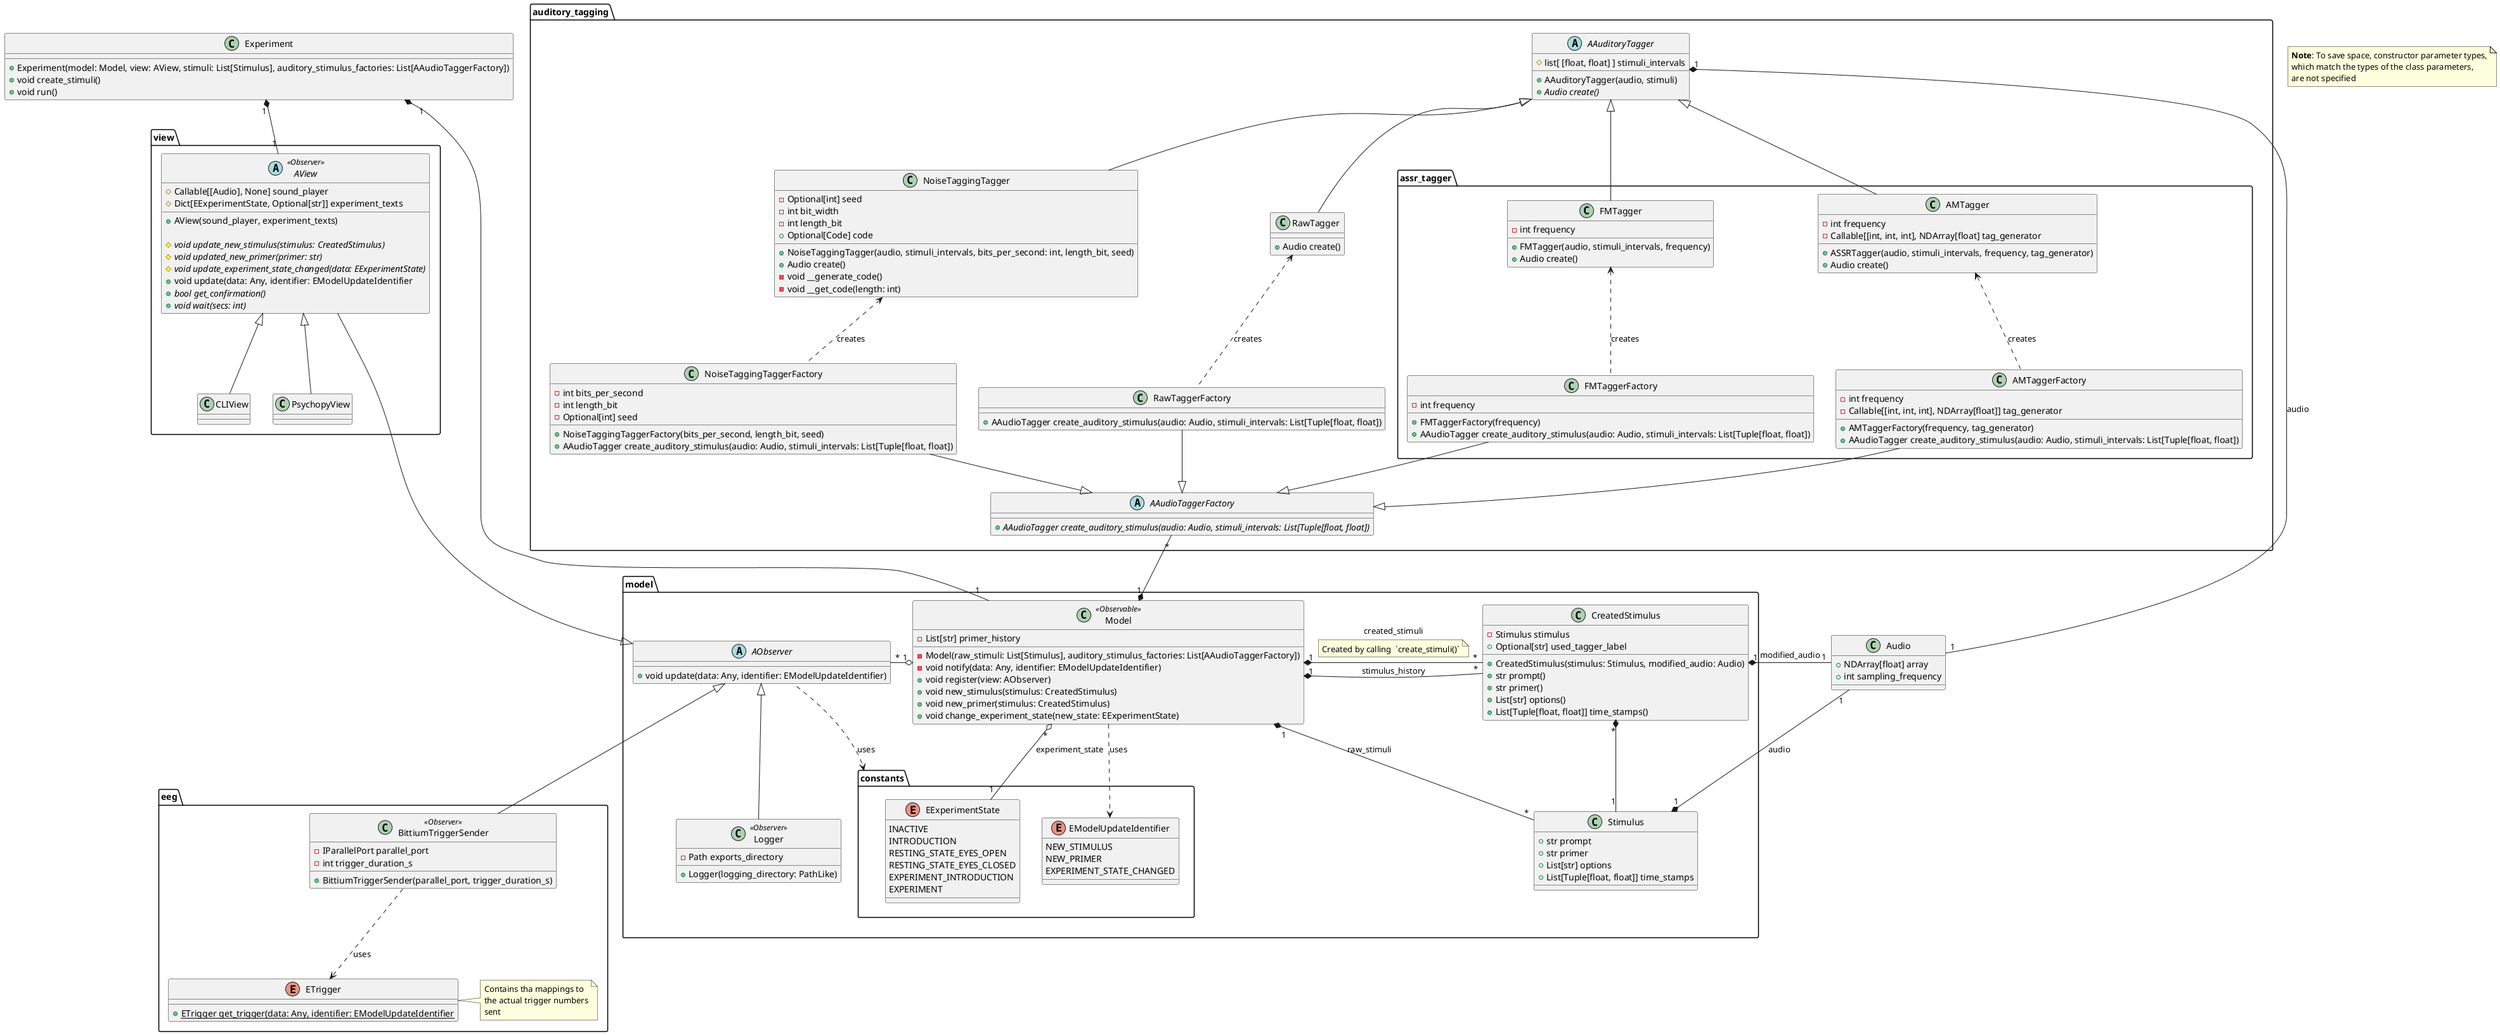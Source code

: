@startuml
note as n
  <b>Note</b>: To save space, constructor parameter types,
  which match the types of the class parameters,
  are not specified
end note

class Audio {
        +NDArray[float] array
        +int sampling_frequency
    }

package view {
    abstract class AView<<Observer>> {
        #Callable[[Audio], None] sound_player
        #Dict[EExperimentState, Optional[str]] experiment_texts

        +AView(sound_player, experiment_texts)

        #void {abstract} update_new_stimulus(stimulus: CreatedStimulus)
        #void {abstract} updated_new_primer(primer: str)
        #void {abstract} update_experiment_state_changed(data: EExperimentState)
        +void update(data: Any, identifier: EModelUpdateIdentifier
        +bool {abstract} get_confirmation()
        +void {abstract} wait(secs: int)
    }

    class PsychopyView {
    }

    class CLIView {
    }
}

package model {
    abstract class AObserver {
        +void update(data: Any, identifier: EModelUpdateIdentifier)
    }

    class Model <<Observable>>{
        -List[str] primer_history

        -Model(raw_stimuli: List[Stimulus], auditory_stimulus_factories: List[AAudioTaggerFactory])
        -void notify(data: Any, identifier: EModelUpdateIdentifier)
        +void register(view: AObserver)
        +void new_stimulus(stimulus: CreatedStimulus)
        +void new_primer(stimulus: CreatedStimulus)
        +void change_experiment_state(new_state: EExperimentState)
    }

    class Logger<<Observer>> {
        -Path exports_directory
        +Logger(logging_directory: PathLike)
    }
    Logger -u-|> AObserver

    package constants {
    enum EExperimentState {
        INACTIVE
        INTRODUCTION
        RESTING_STATE_EYES_OPEN
        RESTING_STATE_EYES_CLOSED
        EXPERIMENT_INTRODUCTION
        EXPERIMENT
    }

    enum EModelUpdateIdentifier {
        NEW_STIMULUS
        NEW_PRIMER
        EXPERIMENT_STATE_CHANGED
    }
    }

    class Stimulus {
        +str prompt
        +str primer
        +List[str] options
        +List[Tuple[float, float]] time_stamps
    }
    Stimulus "1" *-- "1" Audio: audio

    class CreatedStimulus {
        -Stimulus stimulus
        +Optional[str] used_tagger_label

        +CreatedStimulus(stimulus: Stimulus, modified_audio: Audio)
        +str prompt()
        +str primer()
        +List[str] options()
        +List[Tuple[float, float]] time_stamps()
    }
    CreatedStimulus "1" *-l- "1" Audio: modified_audio


    CreatedStimulus "*" *-- "1" Stimulus
}

Model "1" *-r- "*" CreatedStimulus: "stimulus_history"
Model "*" o--- "1" EExperimentState: "experiment_state"
Model "1" o-l-- "*" AObserver
Model ..> EModelUpdateIdentifier: "uses"

AObserver .l.> constants: "uses"

AView --|> AObserver


package auditory_tagging {
    abstract class AAuditoryTagger {
      #list[ [float, float] ] stimuli_intervals

      +AAuditoryTagger(audio, stimuli)
      +Audio {abstract} create()
    }

    AAuditoryTagger "1" *-- "1" Audio: audio


    abstract class AAudioTaggerFactory {
      +AAudioTagger {abstract} create_auditory_stimulus(audio: Audio, stimuli_intervals: List[Tuple[float, float])
    }

    package assr_tagger {
        class AMTagger {
          -int frequency
          -Callable[[int, int, int], NDArray[float] tag_generator

          +ASSRTagger(audio, stimuli_intervals, frequency, tag_generator)
          +Audio create()
        }

        class FMTagger {
          -int frequency

          +FMTagger(audio, stimuli_intervals, frequency)
          +Audio create()

        }

        class AMTaggerFactory {
          -int frequency
          -Callable[[int, int, int], NDArray[float]] tag_generator

          +AMTaggerFactory(frequency, tag_generator)
          +AAudioTagger create_auditory_stimulus(audio: Audio, stimuli_intervals: List[Tuple[float, float])
        }

        class FMTaggerFactory {
          -int frequency

          +FMTaggerFactory(frequency)
          +AAudioTagger create_auditory_stimulus(audio: Audio, stimuli_intervals: List[Tuple[float, float])
        }
    }

    class NoiseTaggingTagger {
      -Optional[int] seed
      -int bit_width
      -int length_bit
      +Optional[Code] code

      +NoiseTaggingTagger(audio, stimuli_intervals, bits_per_second: int, length_bit, seed)
      +Audio create()
      -void __generate_code()
      -void __get_code(length: int)
    }

    class NoiseTaggingTaggerFactory {
      -int bits_per_second
      -int length_bit
      -Optional[int] seed

      +NoiseTaggingTaggerFactory(bits_per_second, length_bit, seed)
      +AAudioTagger create_auditory_stimulus(audio: Audio, stimuli_intervals: List[Tuple[float, float])
    }

    class RawTagger {
      +Audio create()
    }

    class RawTaggerFactory {
      +AAudioTagger create_auditory_stimulus(audio: Audio, stimuli_intervals: List[Tuple[float, float])
    }
}

package eeg {
   enum ETrigger{
     +ETrigger {static} get_trigger(data: Any, identifier: EModelUpdateIdentifier
   }
   note right of ETrigger: Contains tha mappings to\nthe actual trigger numbers\nsent

   class BittiumTriggerSender<<Observer>> {
     -IParallelPort parallel_port
     -int trigger_duration_s
     +BittiumTriggerSender(parallel_port, trigger_duration_s)
   }
}
BittiumTriggerSender -u-|> AObserver
BittiumTriggerSender ..> ETrigger: "uses"


AAuditoryTagger <|-- RawTagger
AAuditoryTagger <|-- NoiseTaggingTagger
AAuditoryTagger <|-- AMTagger
AAuditoryTagger <|-- FMTagger

AAudioTaggerFactory <|-u- AMTaggerFactory
AAudioTaggerFactory <|-u- FMTaggerFactory
AAudioTaggerFactory <|-u- NoiseTaggingTaggerFactory
AAudioTaggerFactory <|-u- RawTaggerFactory

AMTagger <.. AMTaggerFactory: "creates"
FMTagger <.. FMTaggerFactory: "creates"
NoiseTaggingTagger <.. NoiseTaggingTaggerFactory: "creates"
RawTagger <.. RawTaggerFactory: "creates"

AView <|-- PsychopyView
AView <|-- CLIView



class Experiment {
    +Experiment(model: Model, view: AView, stimuli: List[Stimulus], auditory_stimulus_factories: List[AAudioTaggerFactory])
    +void create_stimuli()
    +void run()
}
Experiment "1" *-d- "1" Model
Experiment "1" *-- "1" AView

Model "1" *-u- "*" AAudioTaggerFactory
Model "1" *-- "*" Stimulus: raw_stimuli
Model "1" *-- "*" CreatedStimulus: created_stimuli
note on link: Created by calling  `create_stimuli()`

Experiment -[hidden] auditory_tagging
@enduml
